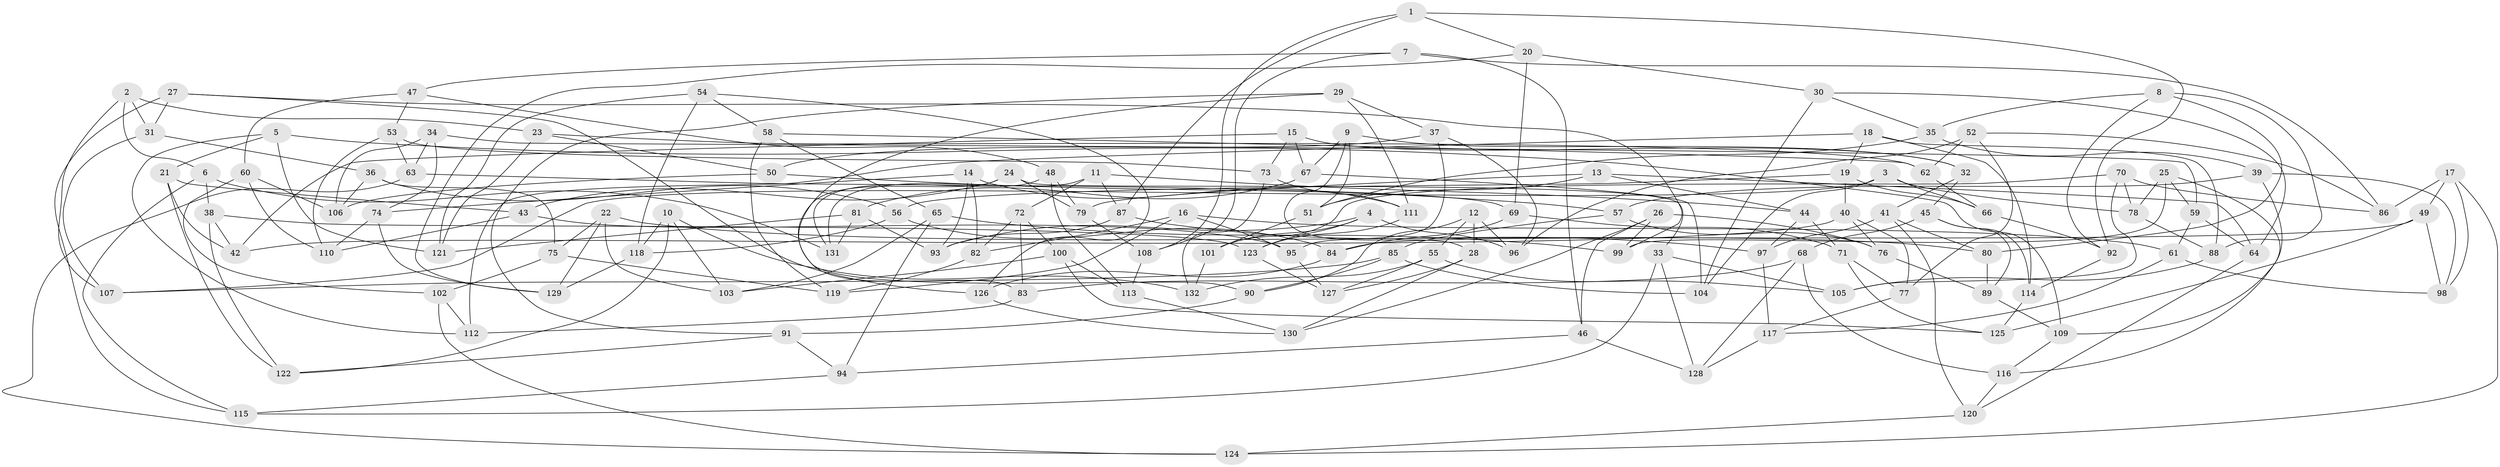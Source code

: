 // Generated by graph-tools (version 1.1) at 2025/11/02/27/25 16:11:43]
// undirected, 132 vertices, 264 edges
graph export_dot {
graph [start="1"]
  node [color=gray90,style=filled];
  1;
  2;
  3;
  4;
  5;
  6;
  7;
  8;
  9;
  10;
  11;
  12;
  13;
  14;
  15;
  16;
  17;
  18;
  19;
  20;
  21;
  22;
  23;
  24;
  25;
  26;
  27;
  28;
  29;
  30;
  31;
  32;
  33;
  34;
  35;
  36;
  37;
  38;
  39;
  40;
  41;
  42;
  43;
  44;
  45;
  46;
  47;
  48;
  49;
  50;
  51;
  52;
  53;
  54;
  55;
  56;
  57;
  58;
  59;
  60;
  61;
  62;
  63;
  64;
  65;
  66;
  67;
  68;
  69;
  70;
  71;
  72;
  73;
  74;
  75;
  76;
  77;
  78;
  79;
  80;
  81;
  82;
  83;
  84;
  85;
  86;
  87;
  88;
  89;
  90;
  91;
  92;
  93;
  94;
  95;
  96;
  97;
  98;
  99;
  100;
  101;
  102;
  103;
  104;
  105;
  106;
  107;
  108;
  109;
  110;
  111;
  112;
  113;
  114;
  115;
  116;
  117;
  118;
  119;
  120;
  121;
  122;
  123;
  124;
  125;
  126;
  127;
  128;
  129;
  130;
  131;
  132;
  1 -- 108;
  1 -- 20;
  1 -- 92;
  1 -- 87;
  2 -- 23;
  2 -- 31;
  2 -- 107;
  2 -- 6;
  3 -- 104;
  3 -- 78;
  3 -- 66;
  3 -- 107;
  4 -- 93;
  4 -- 96;
  4 -- 101;
  4 -- 123;
  5 -- 121;
  5 -- 109;
  5 -- 21;
  5 -- 112;
  6 -- 115;
  6 -- 131;
  6 -- 38;
  7 -- 47;
  7 -- 86;
  7 -- 108;
  7 -- 46;
  8 -- 35;
  8 -- 92;
  8 -- 80;
  8 -- 88;
  9 -- 28;
  9 -- 67;
  9 -- 51;
  9 -- 32;
  10 -- 132;
  10 -- 118;
  10 -- 122;
  10 -- 103;
  11 -- 131;
  11 -- 44;
  11 -- 72;
  11 -- 87;
  12 -- 55;
  12 -- 28;
  12 -- 96;
  12 -- 90;
  13 -- 64;
  13 -- 51;
  13 -- 79;
  13 -- 44;
  14 -- 93;
  14 -- 82;
  14 -- 111;
  14 -- 74;
  15 -- 67;
  15 -- 32;
  15 -- 42;
  15 -- 73;
  16 -- 82;
  16 -- 61;
  16 -- 95;
  16 -- 119;
  17 -- 124;
  17 -- 49;
  17 -- 86;
  17 -- 98;
  18 -- 88;
  18 -- 112;
  18 -- 19;
  18 -- 114;
  19 -- 56;
  19 -- 66;
  19 -- 40;
  20 -- 69;
  20 -- 30;
  20 -- 129;
  21 -- 43;
  21 -- 42;
  21 -- 122;
  22 -- 75;
  22 -- 103;
  22 -- 129;
  22 -- 80;
  23 -- 121;
  23 -- 50;
  23 -- 62;
  24 -- 43;
  24 -- 83;
  24 -- 79;
  24 -- 33;
  25 -- 78;
  25 -- 99;
  25 -- 116;
  25 -- 59;
  26 -- 76;
  26 -- 99;
  26 -- 46;
  26 -- 130;
  27 -- 31;
  27 -- 126;
  27 -- 99;
  27 -- 115;
  28 -- 130;
  28 -- 127;
  29 -- 37;
  29 -- 91;
  29 -- 111;
  29 -- 90;
  30 -- 35;
  30 -- 104;
  30 -- 64;
  31 -- 36;
  31 -- 107;
  32 -- 41;
  32 -- 45;
  33 -- 115;
  33 -- 105;
  33 -- 128;
  34 -- 63;
  34 -- 59;
  34 -- 74;
  34 -- 106;
  35 -- 39;
  35 -- 51;
  36 -- 56;
  36 -- 75;
  36 -- 106;
  37 -- 50;
  37 -- 96;
  37 -- 95;
  38 -- 122;
  38 -- 123;
  38 -- 42;
  39 -- 98;
  39 -- 57;
  39 -- 109;
  40 -- 77;
  40 -- 42;
  40 -- 76;
  41 -- 97;
  41 -- 120;
  41 -- 80;
  43 -- 95;
  43 -- 110;
  44 -- 97;
  44 -- 71;
  45 -- 114;
  45 -- 89;
  45 -- 68;
  46 -- 128;
  46 -- 94;
  47 -- 48;
  47 -- 60;
  47 -- 53;
  48 -- 79;
  48 -- 113;
  48 -- 131;
  49 -- 125;
  49 -- 98;
  49 -- 84;
  50 -- 106;
  50 -- 57;
  51 -- 101;
  52 -- 62;
  52 -- 86;
  52 -- 77;
  52 -- 96;
  53 -- 63;
  53 -- 73;
  53 -- 110;
  54 -- 118;
  54 -- 58;
  54 -- 126;
  54 -- 121;
  55 -- 105;
  55 -- 132;
  55 -- 127;
  56 -- 118;
  56 -- 84;
  57 -- 85;
  57 -- 76;
  58 -- 62;
  58 -- 119;
  58 -- 65;
  59 -- 64;
  59 -- 61;
  60 -- 106;
  60 -- 102;
  60 -- 110;
  61 -- 117;
  61 -- 98;
  62 -- 66;
  63 -- 124;
  63 -- 69;
  64 -- 120;
  65 -- 103;
  65 -- 94;
  65 -- 99;
  66 -- 92;
  67 -- 81;
  67 -- 104;
  68 -- 116;
  68 -- 83;
  68 -- 128;
  69 -- 84;
  69 -- 71;
  70 -- 105;
  70 -- 101;
  70 -- 78;
  70 -- 86;
  71 -- 77;
  71 -- 125;
  72 -- 83;
  72 -- 100;
  72 -- 82;
  73 -- 132;
  73 -- 111;
  74 -- 129;
  74 -- 110;
  75 -- 119;
  75 -- 102;
  76 -- 89;
  77 -- 117;
  78 -- 88;
  79 -- 108;
  80 -- 89;
  81 -- 121;
  81 -- 131;
  81 -- 93;
  82 -- 119;
  83 -- 112;
  84 -- 126;
  85 -- 104;
  85 -- 90;
  85 -- 107;
  87 -- 93;
  87 -- 97;
  88 -- 105;
  89 -- 109;
  90 -- 91;
  91 -- 94;
  91 -- 122;
  92 -- 114;
  94 -- 115;
  95 -- 127;
  97 -- 117;
  100 -- 103;
  100 -- 125;
  100 -- 113;
  101 -- 132;
  102 -- 112;
  102 -- 124;
  108 -- 113;
  109 -- 116;
  111 -- 123;
  113 -- 130;
  114 -- 125;
  116 -- 120;
  117 -- 128;
  118 -- 129;
  120 -- 124;
  123 -- 127;
  126 -- 130;
}
